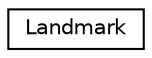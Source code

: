 digraph "Graphical Class Hierarchy"
{
  edge [fontname="Helvetica",fontsize="10",labelfontname="Helvetica",labelfontsize="10"];
  node [fontname="Helvetica",fontsize="10",shape=record];
  rankdir="LR";
  Node0 [label="Landmark",height=0.2,width=0.4,color="black", fillcolor="white", style="filled",URL="$classLandmark.html"];
}
